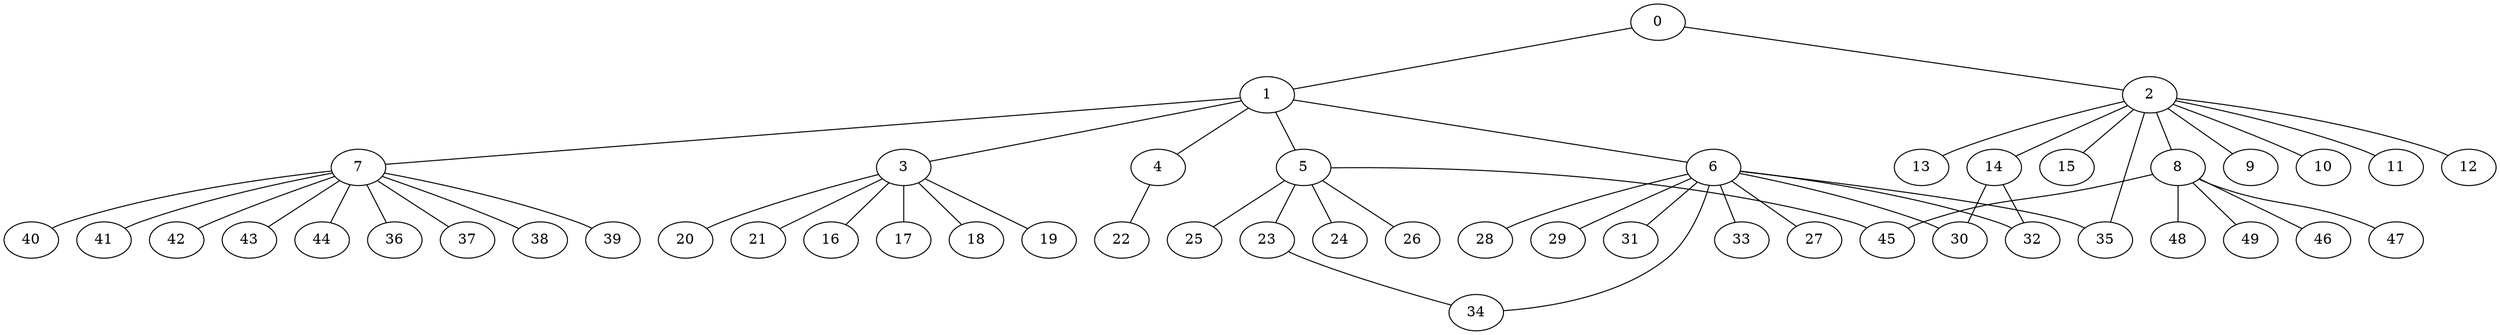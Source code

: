 
graph graphname {
    0 -- 1
0 -- 2
1 -- 3
1 -- 4
1 -- 5
1 -- 6
1 -- 7
2 -- 8
2 -- 9
2 -- 10
2 -- 11
2 -- 12
2 -- 13
2 -- 14
2 -- 15
2 -- 35
3 -- 16
3 -- 17
3 -- 18
3 -- 19
3 -- 20
3 -- 21
4 -- 22
5 -- 24
5 -- 26
5 -- 25
5 -- 23
5 -- 45
6 -- 32
6 -- 34
6 -- 35
6 -- 33
6 -- 27
6 -- 28
6 -- 29
6 -- 30
6 -- 31
7 -- 36
7 -- 37
7 -- 38
7 -- 39
7 -- 40
7 -- 41
7 -- 42
7 -- 43
7 -- 44
8 -- 45
8 -- 46
8 -- 47
8 -- 48
8 -- 49
14 -- 32
14 -- 30
23 -- 34

}

